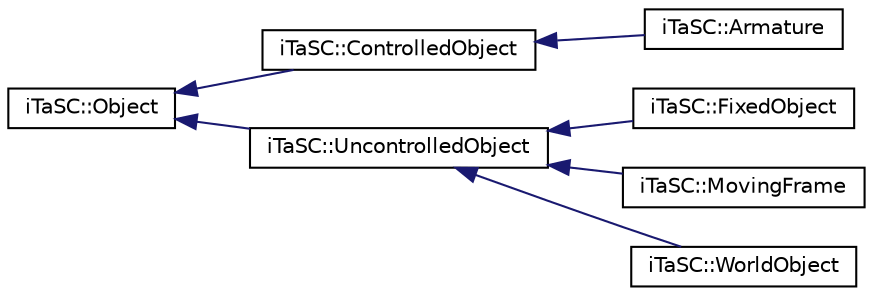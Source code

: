 digraph G
{
  edge [fontname="Helvetica",fontsize="10",labelfontname="Helvetica",labelfontsize="10"];
  node [fontname="Helvetica",fontsize="10",shape=record];
  rankdir=LR;
  Node1 [label="iTaSC::Object",height=0.2,width=0.4,color="black", fillcolor="white", style="filled",URL="$d9/d27/classiTaSC_1_1Object.html"];
  Node1 -> Node2 [dir=back,color="midnightblue",fontsize="10",style="solid",fontname="Helvetica"];
  Node2 [label="iTaSC::ControlledObject",height=0.2,width=0.4,color="black", fillcolor="white", style="filled",URL="$d7/d5b/classiTaSC_1_1ControlledObject.html"];
  Node2 -> Node3 [dir=back,color="midnightblue",fontsize="10",style="solid",fontname="Helvetica"];
  Node3 [label="iTaSC::Armature",height=0.2,width=0.4,color="black", fillcolor="white", style="filled",URL="$d5/d24/classiTaSC_1_1Armature.html"];
  Node1 -> Node4 [dir=back,color="midnightblue",fontsize="10",style="solid",fontname="Helvetica"];
  Node4 [label="iTaSC::UncontrolledObject",height=0.2,width=0.4,color="black", fillcolor="white", style="filled",URL="$d6/d77/classiTaSC_1_1UncontrolledObject.html"];
  Node4 -> Node5 [dir=back,color="midnightblue",fontsize="10",style="solid",fontname="Helvetica"];
  Node5 [label="iTaSC::FixedObject",height=0.2,width=0.4,color="black", fillcolor="white", style="filled",URL="$da/d14/classiTaSC_1_1FixedObject.html"];
  Node4 -> Node6 [dir=back,color="midnightblue",fontsize="10",style="solid",fontname="Helvetica"];
  Node6 [label="iTaSC::MovingFrame",height=0.2,width=0.4,color="black", fillcolor="white", style="filled",URL="$d4/dc0/classiTaSC_1_1MovingFrame.html"];
  Node4 -> Node7 [dir=back,color="midnightblue",fontsize="10",style="solid",fontname="Helvetica"];
  Node7 [label="iTaSC::WorldObject",height=0.2,width=0.4,color="black", fillcolor="white", style="filled",URL="$de/d44/classiTaSC_1_1WorldObject.html"];
}
